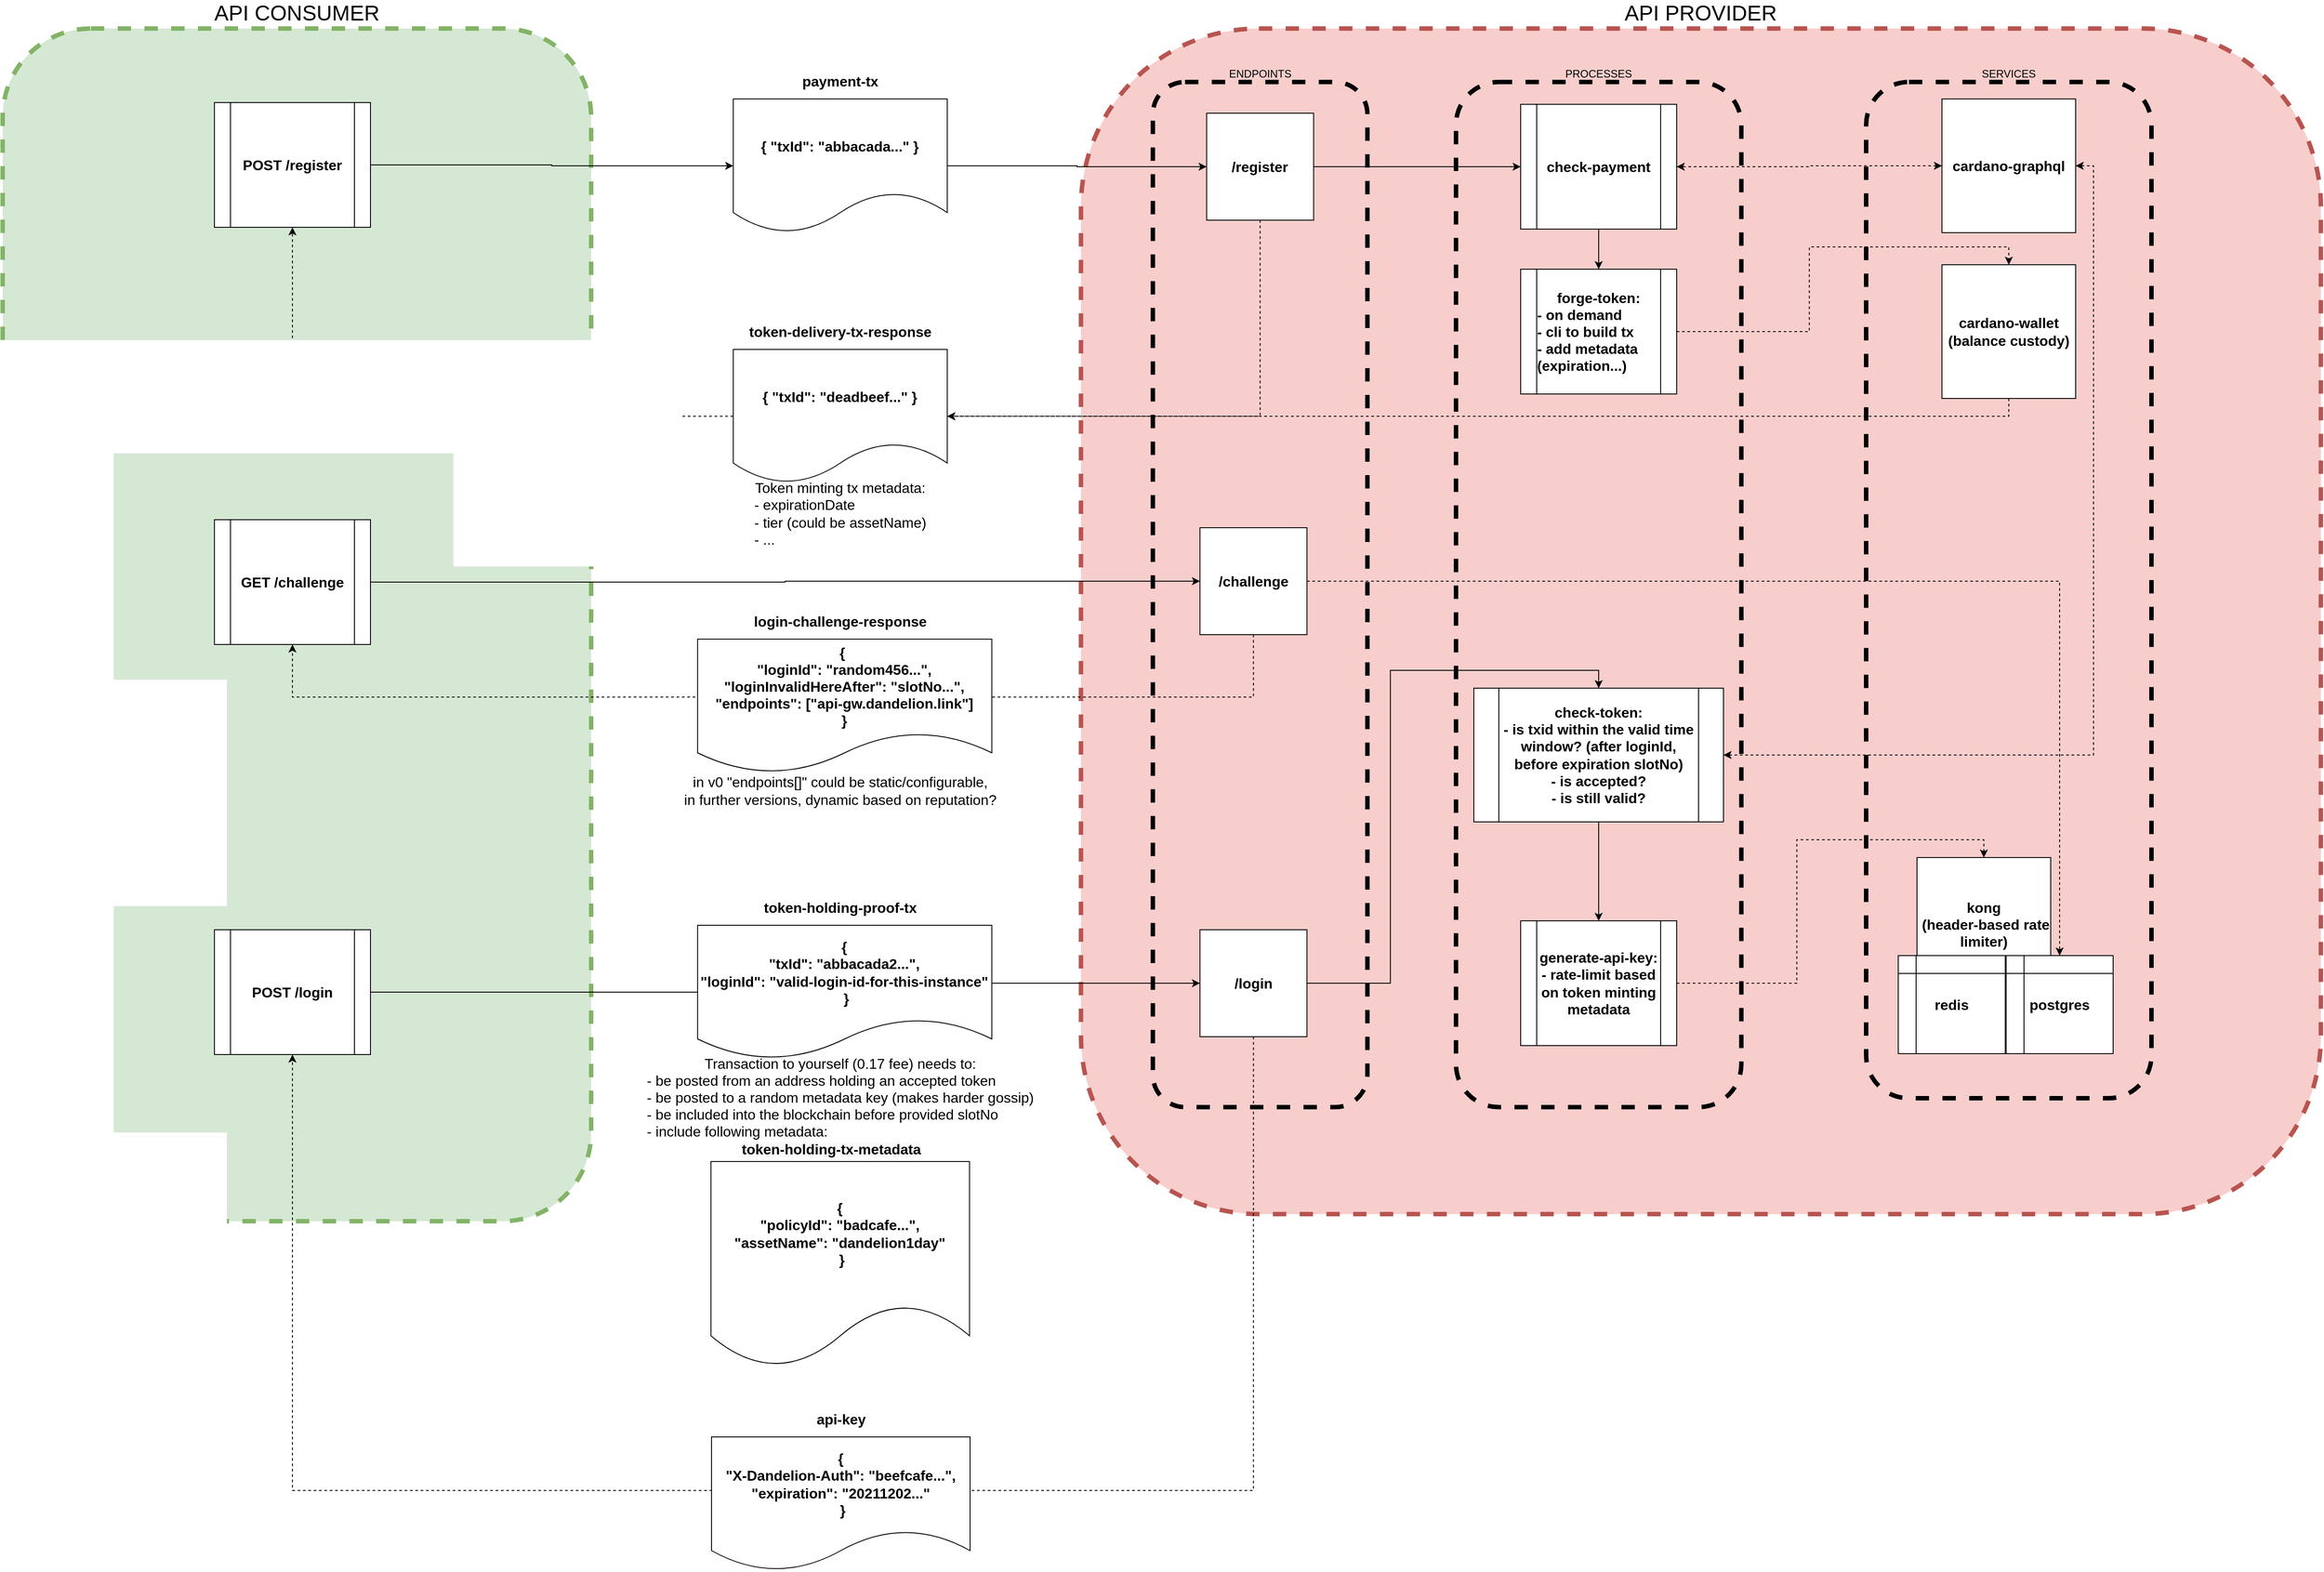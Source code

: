 <mxfile version="14.5.4" type="gitlab"><diagram id="C5RBs43oDa-KdzZeNtuy" name="Page-1"><mxGraphModel dx="3685" dy="4627" grid="1" gridSize="10" guides="1" tooltips="1" connect="1" arrows="1" fold="1" page="1" pageScale="1" pageWidth="827" pageHeight="1169" math="0" shadow="0"><root><mxCell id="WIyWlLk6GJQsqaUBKTNV-0"/><mxCell id="WIyWlLk6GJQsqaUBKTNV-1" parent="WIyWlLk6GJQsqaUBKTNV-0"/><mxCell id="9AQbZe1i3s5QTkBOKTHU-3" value="&lt;font style=&quot;font-size: 24px&quot;&gt;API PROVIDER&lt;/font&gt;" style="rounded=1;whiteSpace=wrap;html=1;dashed=1;fillColor=#f8cecc;labelPosition=center;verticalLabelPosition=top;align=center;verticalAlign=bottom;strokeWidth=5;strokeColor=#b85450;" vertex="1" parent="WIyWlLk6GJQsqaUBKTNV-1"><mxGeometry x="-110.62" y="-2330" width="1390.62" height="1330" as="geometry"/></mxCell><mxCell id="9AQbZe1i3s5QTkBOKTHU-0" value="&lt;font style=&quot;font-size: 24px&quot;&gt;API CONSUMER&lt;/font&gt;" style="rounded=1;whiteSpace=wrap;html=1;dashed=1;fillColor=#d5e8d4;labelPosition=center;verticalLabelPosition=top;align=center;verticalAlign=bottom;strokeWidth=5;strokeColor=#82b366;" vertex="1" parent="WIyWlLk6GJQsqaUBKTNV-1"><mxGeometry x="-1320" y="-2330" width="660" height="1338" as="geometry"/></mxCell><mxCell id="9AQbZe1i3s5QTkBOKTHU-36" value="ENDPOINTS" style="rounded=1;whiteSpace=wrap;html=1;dashed=1;fillColor=none;labelPosition=center;verticalLabelPosition=top;align=center;verticalAlign=bottom;strokeWidth=5;" vertex="1" parent="WIyWlLk6GJQsqaUBKTNV-1"><mxGeometry x="-30" y="-2270" width="240.62" height="1150" as="geometry"/></mxCell><mxCell id="9AQbZe1i3s5QTkBOKTHU-37" value="SERVICES" style="rounded=1;whiteSpace=wrap;html=1;dashed=1;fillColor=none;labelPosition=center;verticalLabelPosition=top;align=center;verticalAlign=bottom;strokeWidth=5;" vertex="1" parent="WIyWlLk6GJQsqaUBKTNV-1"><mxGeometry x="770" y="-2270" width="320" height="1140" as="geometry"/></mxCell><mxCell id="9AQbZe1i3s5QTkBOKTHU-38" value="PROCESSES" style="rounded=1;whiteSpace=wrap;html=1;dashed=1;fillColor=none;labelPosition=center;verticalLabelPosition=top;align=center;verticalAlign=bottom;strokeWidth=5;" vertex="1" parent="WIyWlLk6GJQsqaUBKTNV-1"><mxGeometry x="310" y="-2270" width="320" height="1150" as="geometry"/></mxCell><mxCell id="9AQbZe1i3s5QTkBOKTHU-49" style="edgeStyle=orthogonalEdgeStyle;rounded=0;orthogonalLoop=1;jettySize=auto;html=1;exitX=1;exitY=0.5;exitDx=0;exitDy=0;entryX=0;entryY=0.5;entryDx=0;entryDy=0;" edge="1" parent="WIyWlLk6GJQsqaUBKTNV-1" source="9AQbZe1i3s5QTkBOKTHU-32" target="9AQbZe1i3s5QTkBOKTHU-48"><mxGeometry relative="1" as="geometry"/></mxCell><mxCell id="9AQbZe1i3s5QTkBOKTHU-118" style="edgeStyle=orthogonalEdgeStyle;rounded=0;orthogonalLoop=1;jettySize=auto;html=1;exitX=0.5;exitY=1;exitDx=0;exitDy=0;entryX=1;entryY=0.5;entryDx=0;entryDy=0;startArrow=none;startFill=0;endArrow=classic;endFill=1;strokeColor=#000000;dashed=1;" edge="1" parent="WIyWlLk6GJQsqaUBKTNV-1" source="9AQbZe1i3s5QTkBOKTHU-32" target="9AQbZe1i3s5QTkBOKTHU-43"><mxGeometry relative="1" as="geometry"><Array as="points"><mxPoint x="90" y="-1895"/></Array></mxGeometry></mxCell><mxCell id="9AQbZe1i3s5QTkBOKTHU-32" value="&lt;b&gt;&lt;font style=&quot;font-size: 16px&quot;&gt;/register&lt;/font&gt;&lt;/b&gt;" style="whiteSpace=wrap;html=1;aspect=fixed;" vertex="1" parent="WIyWlLk6GJQsqaUBKTNV-1"><mxGeometry x="30.31" y="-2235" width="120" height="120" as="geometry"/></mxCell><mxCell id="9AQbZe1i3s5QTkBOKTHU-108" style="edgeStyle=orthogonalEdgeStyle;rounded=0;orthogonalLoop=1;jettySize=auto;html=1;exitX=1;exitY=0.5;exitDx=0;exitDy=0;entryX=0.5;entryY=0;entryDx=0;entryDy=0;startArrow=none;startFill=0;endArrow=classic;endFill=1;strokeColor=#000000;" edge="1" parent="WIyWlLk6GJQsqaUBKTNV-1" source="9AQbZe1i3s5QTkBOKTHU-33" target="9AQbZe1i3s5QTkBOKTHU-115"><mxGeometry relative="1" as="geometry"/></mxCell><mxCell id="9AQbZe1i3s5QTkBOKTHU-111" style="edgeStyle=orthogonalEdgeStyle;rounded=0;orthogonalLoop=1;jettySize=auto;html=1;exitX=0.5;exitY=1;exitDx=0;exitDy=0;entryX=0.5;entryY=1;entryDx=0;entryDy=0;startArrow=none;startFill=0;endArrow=classic;endFill=1;strokeColor=#000000;dashed=1;" edge="1" parent="WIyWlLk6GJQsqaUBKTNV-1" source="9AQbZe1i3s5QTkBOKTHU-33" target="9AQbZe1i3s5QTkBOKTHU-85"><mxGeometry relative="1" as="geometry"><Array as="points"><mxPoint x="83" y="-690"/><mxPoint x="-995" y="-690"/></Array></mxGeometry></mxCell><mxCell id="9AQbZe1i3s5QTkBOKTHU-33" value="&lt;b&gt;&lt;font style=&quot;font-size: 16px&quot;&gt;/login&lt;/font&gt;&lt;/b&gt;" style="whiteSpace=wrap;html=1;aspect=fixed;" vertex="1" parent="WIyWlLk6GJQsqaUBKTNV-1"><mxGeometry x="22.81" y="-1319" width="120" height="120" as="geometry"/></mxCell><mxCell id="9AQbZe1i3s5QTkBOKTHU-119" style="edgeStyle=orthogonalEdgeStyle;rounded=0;orthogonalLoop=1;jettySize=auto;html=1;exitX=0.5;exitY=1;exitDx=0;exitDy=0;entryX=1;entryY=0.5;entryDx=0;entryDy=0;dashed=1;startArrow=none;startFill=0;endArrow=classic;endFill=1;strokeColor=#000000;" edge="1" parent="WIyWlLk6GJQsqaUBKTNV-1" source="9AQbZe1i3s5QTkBOKTHU-39" target="9AQbZe1i3s5QTkBOKTHU-43"><mxGeometry relative="1" as="geometry"/></mxCell><mxCell id="9AQbZe1i3s5QTkBOKTHU-39" value="&lt;b&gt;&lt;font style=&quot;font-size: 16px&quot;&gt;cardano-wallet&lt;br&gt;(balance custody)&lt;br&gt;&lt;/font&gt;&lt;/b&gt;" style="whiteSpace=wrap;html=1;aspect=fixed;" vertex="1" parent="WIyWlLk6GJQsqaUBKTNV-1"><mxGeometry x="855" y="-2065" width="150" height="150" as="geometry"/></mxCell><mxCell id="9AQbZe1i3s5QTkBOKTHU-54" style="edgeStyle=orthogonalEdgeStyle;rounded=0;orthogonalLoop=1;jettySize=auto;html=1;exitX=1;exitY=0.5;exitDx=0;exitDy=0;entryX=0.5;entryY=0;entryDx=0;entryDy=0;dashed=1;" edge="1" parent="WIyWlLk6GJQsqaUBKTNV-1" source="9AQbZe1i3s5QTkBOKTHU-41" target="9AQbZe1i3s5QTkBOKTHU-39"><mxGeometry relative="1" as="geometry"/></mxCell><UserObject label="&lt;b&gt;&lt;font style=&quot;font-size: 16px&quot;&gt;forge-token:&lt;br&gt;&lt;div style=&quot;text-align: left&quot;&gt;&lt;b style=&quot;font-size: 12px&quot;&gt;&lt;font style=&quot;font-size: 16px&quot;&gt;- on demand&lt;/font&gt;&lt;/b&gt;&lt;/div&gt;&lt;div style=&quot;text-align: left&quot;&gt;&lt;b style=&quot;font-size: 12px&quot;&gt;&lt;font style=&quot;font-size: 16px&quot;&gt;- cli to build tx&lt;/font&gt;&lt;/b&gt;&lt;/div&gt;&lt;div style=&quot;text-align: left&quot;&gt;&lt;b style=&quot;font-size: 12px&quot;&gt;&lt;font style=&quot;font-size: 16px&quot;&gt;- add metadata (expiration...)&lt;/font&gt;&lt;/b&gt;&lt;/div&gt;&lt;/font&gt;&lt;/b&gt;" link2="https://pinata.cloud/" id="9AQbZe1i3s5QTkBOKTHU-41"><mxCell style="shape=process;whiteSpace=wrap;html=1;backgroundOutline=1;" vertex="1" parent="WIyWlLk6GJQsqaUBKTNV-1"><mxGeometry x="382.5" y="-2060" width="175" height="140" as="geometry"/></mxCell></UserObject><mxCell id="9AQbZe1i3s5QTkBOKTHU-47" style="edgeStyle=orthogonalEdgeStyle;rounded=0;orthogonalLoop=1;jettySize=auto;html=1;exitX=1;exitY=0.5;exitDx=0;exitDy=0;entryX=0;entryY=0.5;entryDx=0;entryDy=0;" edge="1" parent="WIyWlLk6GJQsqaUBKTNV-1" source="9AQbZe1i3s5QTkBOKTHU-44" target="9AQbZe1i3s5QTkBOKTHU-32"><mxGeometry relative="1" as="geometry"/></mxCell><mxCell id="9AQbZe1i3s5QTkBOKTHU-46" style="edgeStyle=orthogonalEdgeStyle;rounded=0;orthogonalLoop=1;jettySize=auto;html=1;exitX=1;exitY=0.5;exitDx=0;exitDy=0;entryX=0;entryY=0.5;entryDx=0;entryDy=0;" edge="1" parent="WIyWlLk6GJQsqaUBKTNV-1" source="9AQbZe1i3s5QTkBOKTHU-45" target="9AQbZe1i3s5QTkBOKTHU-44"><mxGeometry relative="1" as="geometry"/></mxCell><UserObject label="&lt;b&gt;&lt;font style=&quot;font-size: 16px&quot;&gt;POST /register&lt;br&gt;&lt;/font&gt;&lt;/b&gt;" link2="https://pinata.cloud/" id="9AQbZe1i3s5QTkBOKTHU-45"><mxCell style="shape=process;whiteSpace=wrap;html=1;backgroundOutline=1;" vertex="1" parent="WIyWlLk6GJQsqaUBKTNV-1"><mxGeometry x="-1082.5" y="-2247" width="175" height="140" as="geometry"/></mxCell></UserObject><mxCell id="9AQbZe1i3s5QTkBOKTHU-50" style="edgeStyle=orthogonalEdgeStyle;rounded=0;orthogonalLoop=1;jettySize=auto;html=1;exitX=0.5;exitY=1;exitDx=0;exitDy=0;entryX=0.5;entryY=0;entryDx=0;entryDy=0;" edge="1" parent="WIyWlLk6GJQsqaUBKTNV-1" source="9AQbZe1i3s5QTkBOKTHU-48" target="9AQbZe1i3s5QTkBOKTHU-41"><mxGeometry relative="1" as="geometry"/></mxCell><UserObject label="&lt;b&gt;&lt;font style=&quot;font-size: 16px&quot;&gt;check-payment&lt;br&gt;&lt;/font&gt;&lt;/b&gt;" link2="https://pinata.cloud/" id="9AQbZe1i3s5QTkBOKTHU-48"><mxCell style="shape=process;whiteSpace=wrap;html=1;backgroundOutline=1;" vertex="1" parent="WIyWlLk6GJQsqaUBKTNV-1"><mxGeometry x="382.5" y="-2245" width="175" height="140" as="geometry"/></mxCell></UserObject><mxCell id="9AQbZe1i3s5QTkBOKTHU-80" style="edgeStyle=orthogonalEdgeStyle;rounded=0;orthogonalLoop=1;jettySize=auto;html=1;exitX=0.5;exitY=1;exitDx=0;exitDy=0;entryX=0.5;entryY=1;entryDx=0;entryDy=0;startArrow=none;startFill=0;endArrow=classic;endFill=1;dashed=1;" edge="1" parent="WIyWlLk6GJQsqaUBKTNV-1" source="9AQbZe1i3s5QTkBOKTHU-69" target="9AQbZe1i3s5QTkBOKTHU-65"><mxGeometry relative="1" as="geometry"><Array as="points"><mxPoint x="83" y="-1580"/><mxPoint x="-995" y="-1580"/></Array></mxGeometry></mxCell><mxCell id="9AQbZe1i3s5QTkBOKTHU-83" style="edgeStyle=orthogonalEdgeStyle;rounded=0;orthogonalLoop=1;jettySize=auto;html=1;exitX=1;exitY=0.5;exitDx=0;exitDy=0;entryX=0.5;entryY=0;entryDx=0;entryDy=0;dashed=1;startArrow=none;startFill=0;endArrow=classic;endFill=1;" edge="1" parent="WIyWlLk6GJQsqaUBKTNV-1" source="9AQbZe1i3s5QTkBOKTHU-53" target="9AQbZe1i3s5QTkBOKTHU-42"><mxGeometry relative="1" as="geometry"/></mxCell><UserObject label="&lt;b&gt;&lt;font style=&quot;font-size: 16px&quot;&gt;generate-api-key:&lt;br&gt;- rate-limit based on token minting metadata&lt;br&gt;&lt;/font&gt;&lt;/b&gt;" link2="https://pinata.cloud/" id="9AQbZe1i3s5QTkBOKTHU-53"><mxCell style="shape=process;whiteSpace=wrap;html=1;backgroundOutline=1;" vertex="1" parent="WIyWlLk6GJQsqaUBKTNV-1"><mxGeometry x="382.5" y="-1329" width="175" height="140" as="geometry"/></mxCell></UserObject><mxCell id="9AQbZe1i3s5QTkBOKTHU-58" style="edgeStyle=orthogonalEdgeStyle;rounded=0;orthogonalLoop=1;jettySize=auto;html=1;exitX=0;exitY=0.5;exitDx=0;exitDy=0;entryX=1;entryY=0.5;entryDx=0;entryDy=0;dashed=1;startArrow=classic;startFill=1;" edge="1" parent="WIyWlLk6GJQsqaUBKTNV-1" source="9AQbZe1i3s5QTkBOKTHU-56" target="9AQbZe1i3s5QTkBOKTHU-48"><mxGeometry relative="1" as="geometry"/></mxCell><mxCell id="9AQbZe1i3s5QTkBOKTHU-56" value="&lt;b&gt;&lt;font style=&quot;font-size: 16px&quot;&gt;cardano-graphql&lt;br&gt;&lt;/font&gt;&lt;/b&gt;" style="whiteSpace=wrap;html=1;aspect=fixed;" vertex="1" parent="WIyWlLk6GJQsqaUBKTNV-1"><mxGeometry x="855" y="-2251" width="150" height="150" as="geometry"/></mxCell><mxCell id="9AQbZe1i3s5QTkBOKTHU-60" value="" style="group" vertex="1" connectable="0" parent="WIyWlLk6GJQsqaUBKTNV-1"><mxGeometry x="-500.62" y="-2281" width="240" height="180" as="geometry"/></mxCell><mxCell id="9AQbZe1i3s5QTkBOKTHU-44" value="&lt;div&gt;&lt;b style=&quot;font-size: 16px&quot;&gt;{ &quot;txId&quot;: &quot;abbacada...&quot; }&lt;/b&gt;&lt;/div&gt;" style="shape=document;whiteSpace=wrap;html=1;boundedLbl=1;align=center;" vertex="1" parent="9AQbZe1i3s5QTkBOKTHU-60"><mxGeometry y="30" width="240" height="150" as="geometry"/></mxCell><mxCell id="9AQbZe1i3s5QTkBOKTHU-59" value="&lt;font style=&quot;font-size: 16px&quot;&gt;&lt;b&gt;payment-tx&lt;/b&gt;&lt;/font&gt;" style="text;html=1;align=center;verticalAlign=middle;resizable=0;points=[];autosize=1;" vertex="1" parent="9AQbZe1i3s5QTkBOKTHU-60"><mxGeometry x="70" width="100" height="20" as="geometry"/></mxCell><mxCell id="9AQbZe1i3s5QTkBOKTHU-62" value="" style="group" vertex="1" connectable="0" parent="WIyWlLk6GJQsqaUBKTNV-1"><mxGeometry x="-500.62" y="-2000" width="240" height="180" as="geometry"/></mxCell><mxCell id="9AQbZe1i3s5QTkBOKTHU-43" value="&lt;div&gt;&lt;b style=&quot;font-size: 16px&quot;&gt;{ &quot;txId&quot;: &quot;deadbeef...&quot; }&lt;/b&gt;&lt;/div&gt;" style="shape=document;whiteSpace=wrap;html=1;boundedLbl=1;align=center;" vertex="1" parent="9AQbZe1i3s5QTkBOKTHU-62"><mxGeometry y="30" width="240" height="150" as="geometry"/></mxCell><mxCell id="9AQbZe1i3s5QTkBOKTHU-61" value="&lt;font style=&quot;font-size: 16px&quot;&gt;&lt;b&gt;token-delivery-tx-response&lt;/b&gt;&lt;/font&gt;" style="text;html=1;align=center;verticalAlign=middle;resizable=0;points=[];autosize=1;" vertex="1" parent="9AQbZe1i3s5QTkBOKTHU-62"><mxGeometry x="10" width="220" height="20" as="geometry"/></mxCell><mxCell id="9AQbZe1i3s5QTkBOKTHU-64" style="edgeStyle=orthogonalEdgeStyle;rounded=0;orthogonalLoop=1;jettySize=auto;html=1;exitX=0;exitY=0.5;exitDx=0;exitDy=0;dashed=1;startArrow=none;startFill=0;" edge="1" parent="WIyWlLk6GJQsqaUBKTNV-1" source="9AQbZe1i3s5QTkBOKTHU-43" target="9AQbZe1i3s5QTkBOKTHU-45"><mxGeometry relative="1" as="geometry"/></mxCell><mxCell id="9AQbZe1i3s5QTkBOKTHU-90" style="edgeStyle=orthogonalEdgeStyle;rounded=0;orthogonalLoop=1;jettySize=auto;html=1;exitX=1;exitY=0.5;exitDx=0;exitDy=0;entryX=0;entryY=0.5;entryDx=0;entryDy=0;startArrow=none;startFill=0;endArrow=classic;endFill=1;" edge="1" parent="WIyWlLk6GJQsqaUBKTNV-1" source="9AQbZe1i3s5QTkBOKTHU-65" target="9AQbZe1i3s5QTkBOKTHU-69"><mxGeometry relative="1" as="geometry"/></mxCell><UserObject label="&lt;b&gt;&lt;font style=&quot;font-size: 16px&quot;&gt;GET /challenge&lt;br&gt;&lt;/font&gt;&lt;/b&gt;" link2="https://pinata.cloud/" id="9AQbZe1i3s5QTkBOKTHU-65"><mxCell style="shape=process;whiteSpace=wrap;html=1;backgroundOutline=1;" vertex="1" parent="WIyWlLk6GJQsqaUBKTNV-1"><mxGeometry x="-1082.5" y="-1779" width="175" height="140" as="geometry"/></mxCell></UserObject><mxCell id="9AQbZe1i3s5QTkBOKTHU-120" style="edgeStyle=orthogonalEdgeStyle;rounded=0;orthogonalLoop=1;jettySize=auto;html=1;exitX=1;exitY=0.5;exitDx=0;exitDy=0;entryX=0.5;entryY=0;entryDx=0;entryDy=0;dashed=1;startArrow=none;startFill=0;endArrow=classic;endFill=1;strokeColor=#000000;" edge="1" parent="WIyWlLk6GJQsqaUBKTNV-1" source="9AQbZe1i3s5QTkBOKTHU-69" target="9AQbZe1i3s5QTkBOKTHU-81"><mxGeometry relative="1" as="geometry"><Array as="points"><mxPoint x="987" y="-1710"/></Array></mxGeometry></mxCell><mxCell id="9AQbZe1i3s5QTkBOKTHU-69" value="&lt;b&gt;&lt;font style=&quot;font-size: 16px&quot;&gt;/challenge&lt;/font&gt;&lt;/b&gt;" style="whiteSpace=wrap;html=1;aspect=fixed;" vertex="1" parent="WIyWlLk6GJQsqaUBKTNV-1"><mxGeometry x="22.81" y="-1770" width="120" height="120" as="geometry"/></mxCell><mxCell id="9AQbZe1i3s5QTkBOKTHU-72" value="" style="group" vertex="1" connectable="0" parent="WIyWlLk6GJQsqaUBKTNV-1"><mxGeometry x="-500.62" y="-1675" width="290" height="180" as="geometry"/></mxCell><mxCell id="9AQbZe1i3s5QTkBOKTHU-73" value="&lt;div&gt;&lt;b style=&quot;font-size: 16px&quot;&gt;{&amp;nbsp;&lt;br&gt;&quot;loginId&quot;: &quot;random456...&quot;,&lt;br&gt;&quot;loginInvalidHereAfter&quot;: &quot;slotNo...&quot;,&lt;br&gt;&quot;endpoints&quot;: [&quot;api-gw.dandelion.link&quot;]&lt;br&gt;}&lt;/b&gt;&lt;/div&gt;" style="shape=document;whiteSpace=wrap;html=1;boundedLbl=1;align=center;" vertex="1" parent="9AQbZe1i3s5QTkBOKTHU-72"><mxGeometry x="-40" y="30" width="330" height="150" as="geometry"/></mxCell><mxCell id="9AQbZe1i3s5QTkBOKTHU-74" value="&lt;span style=&quot;font-size: 16px&quot;&gt;&lt;b&gt;login-challenge-response&lt;/b&gt;&lt;/span&gt;" style="text;html=1;align=center;verticalAlign=middle;resizable=0;points=[];autosize=1;" vertex="1" parent="9AQbZe1i3s5QTkBOKTHU-72"><mxGeometry x="15" width="210" height="20" as="geometry"/></mxCell><mxCell id="9AQbZe1i3s5QTkBOKTHU-82" value="" style="group" vertex="1" connectable="0" parent="WIyWlLk6GJQsqaUBKTNV-1"><mxGeometry x="827" y="-1400" width="220" height="220" as="geometry"/></mxCell><mxCell id="9AQbZe1i3s5QTkBOKTHU-42" value="&lt;b&gt;&lt;font style=&quot;font-size: 16px&quot;&gt;kong&lt;br&gt;&amp;nbsp;(header-based rate limiter)&lt;/font&gt;&lt;/b&gt;" style="whiteSpace=wrap;html=1;aspect=fixed;" vertex="1" parent="9AQbZe1i3s5QTkBOKTHU-82"><mxGeometry width="150" height="150" as="geometry"/></mxCell><mxCell id="9AQbZe1i3s5QTkBOKTHU-81" value="&lt;font style=&quot;font-size: 16px&quot;&gt;&lt;b&gt;postgres&lt;/b&gt;&lt;/font&gt;" style="shape=internalStorage;whiteSpace=wrap;html=1;backgroundOutline=1;" vertex="1" parent="9AQbZe1i3s5QTkBOKTHU-82"><mxGeometry x="100" y="110" width="120" height="110" as="geometry"/></mxCell><mxCell id="9AQbZe1i3s5QTkBOKTHU-86" style="edgeStyle=orthogonalEdgeStyle;rounded=0;orthogonalLoop=1;jettySize=auto;html=1;exitX=1;exitY=0.5;exitDx=0;exitDy=0;entryX=0;entryY=0.5;entryDx=0;entryDy=0;startArrow=none;startFill=0;endArrow=classic;endFill=1;" edge="1" parent="WIyWlLk6GJQsqaUBKTNV-1" source="9AQbZe1i3s5QTkBOKTHU-85" target="9AQbZe1i3s5QTkBOKTHU-33"><mxGeometry relative="1" as="geometry"/></mxCell><UserObject label="&lt;b&gt;&lt;font style=&quot;font-size: 16px&quot;&gt;POST /login&lt;br&gt;&lt;/font&gt;&lt;/b&gt;" link2="https://pinata.cloud/" id="9AQbZe1i3s5QTkBOKTHU-85"><mxCell style="shape=process;whiteSpace=wrap;html=1;backgroundOutline=1;" vertex="1" parent="WIyWlLk6GJQsqaUBKTNV-1"><mxGeometry x="-1082.5" y="-1319" width="175" height="140" as="geometry"/></mxCell></UserObject><mxCell id="9AQbZe1i3s5QTkBOKTHU-87" value="" style="group" vertex="1" connectable="0" parent="WIyWlLk6GJQsqaUBKTNV-1"><mxGeometry x="-500.62" y="-1354" width="290" height="180" as="geometry"/></mxCell><mxCell id="9AQbZe1i3s5QTkBOKTHU-88" value="&lt;div&gt;&lt;b style=&quot;font-size: 16px&quot;&gt;{ &lt;br&gt;&quot;txId&quot;: &quot;abbacada2...&quot;,&lt;br&gt;&quot;loginId&quot;: &quot;valid-login-id-for-this-instance&quot;&lt;br&gt;&amp;nbsp;}&lt;/b&gt;&lt;/div&gt;" style="shape=document;whiteSpace=wrap;html=1;boundedLbl=1;align=center;" vertex="1" parent="9AQbZe1i3s5QTkBOKTHU-87"><mxGeometry x="-40" y="30" width="330" height="150" as="geometry"/></mxCell><mxCell id="9AQbZe1i3s5QTkBOKTHU-89" value="&lt;span style=&quot;font-size: 16px&quot;&gt;&lt;b&gt;token-holding-proof-tx&lt;br&gt;&lt;/b&gt;&lt;/span&gt;" style="text;html=1;align=center;verticalAlign=middle;resizable=0;points=[];autosize=1;" vertex="1" parent="9AQbZe1i3s5QTkBOKTHU-87"><mxGeometry x="25" width="190" height="20" as="geometry"/></mxCell><mxCell id="9AQbZe1i3s5QTkBOKTHU-100" value="" style="group" vertex="1" connectable="0" parent="WIyWlLk6GJQsqaUBKTNV-1"><mxGeometry x="-525.62" y="-1089" width="415" height="355" as="geometry"/></mxCell><mxCell id="9AQbZe1i3s5QTkBOKTHU-123" value="" style="group" vertex="1" connectable="0" parent="9AQbZe1i3s5QTkBOKTHU-100"><mxGeometry width="290" height="260" as="geometry"/></mxCell><mxCell id="9AQbZe1i3s5QTkBOKTHU-101" value="&lt;div&gt;&lt;b style=&quot;font-size: 16px&quot;&gt;{ &lt;br&gt;&quot;policyId&quot;: &quot;badcafe...&quot;,&lt;/b&gt;&lt;/div&gt;&lt;div&gt;&lt;b style=&quot;font-size: 16px&quot;&gt;&quot;assetName&quot;: &quot;dandelion1day&quot;&lt;br&gt;&amp;nbsp;}&lt;/b&gt;&lt;/div&gt;" style="shape=document;whiteSpace=wrap;html=1;boundedLbl=1;align=center;" vertex="1" parent="9AQbZe1i3s5QTkBOKTHU-123"><mxGeometry y="30" width="290" height="230" as="geometry"/></mxCell><mxCell id="9AQbZe1i3s5QTkBOKTHU-122" value="&lt;b style=&quot;color: rgb(0 , 0 , 0) ; font-family: &amp;#34;helvetica&amp;#34; ; font-size: 16px ; font-style: normal ; letter-spacing: normal ; text-align: center ; text-indent: 0px ; text-transform: none ; word-spacing: 0px ; background-color: rgb(248 , 249 , 250)&quot;&gt;token-holding-tx-metadata&lt;/b&gt;" style="text;whiteSpace=wrap;html=1;" vertex="1" parent="9AQbZe1i3s5QTkBOKTHU-123"><mxGeometry x="32.19" width="225.62" height="30" as="geometry"/></mxCell><mxCell id="9AQbZe1i3s5QTkBOKTHU-104" value="&lt;font style=&quot;font-size: 16px&quot;&gt;Token minting tx metadata:&lt;br&gt;&lt;div style=&quot;text-align: left&quot;&gt;&lt;span&gt;- expirationDate&lt;/span&gt;&lt;/div&gt;&lt;div style=&quot;text-align: left&quot;&gt;&lt;span&gt;- tier (could be assetName)&lt;br&gt;- ...&lt;/span&gt;&lt;/div&gt;&lt;/font&gt;" style="text;html=1;align=center;verticalAlign=middle;resizable=0;points=[];autosize=1;" vertex="1" parent="WIyWlLk6GJQsqaUBKTNV-1"><mxGeometry x="-485.62" y="-1816" width="210" height="60" as="geometry"/></mxCell><mxCell id="9AQbZe1i3s5QTkBOKTHU-93" value="&lt;span style=&quot;font-size: 16px&quot;&gt;Transaction to yourself (0.17 fee) needs to:&lt;br&gt;&lt;div style=&quot;text-align: left&quot;&gt;&lt;span&gt;- be posted from an address holding an accepted token&lt;/span&gt;&lt;/div&gt;&lt;div style=&quot;text-align: left&quot;&gt;&lt;span&gt;- be posted to a random metadata key (makes harder gossip)&lt;/span&gt;&lt;/div&gt;&lt;div style=&quot;text-align: left&quot;&gt;&lt;span&gt;- be included into the blockchain before provided slotNo&lt;/span&gt;&lt;/div&gt;&lt;div style=&quot;text-align: left&quot;&gt;&lt;span&gt;- include following metadata:&lt;/span&gt;&lt;/div&gt;&lt;/span&gt;" style="text;html=1;align=center;verticalAlign=middle;resizable=0;points=[];autosize=1;" vertex="1" parent="WIyWlLk6GJQsqaUBKTNV-1"><mxGeometry x="-605.62" y="-1171" width="450" height="80" as="geometry"/></mxCell><mxCell id="9AQbZe1i3s5QTkBOKTHU-109" value="&lt;span style=&quot;font-size: 16px&quot;&gt;in v0 &quot;endpoints[]&quot; could be static/configurable, &lt;br&gt;in further versions, dynamic based on reputation?&lt;br&gt;&lt;/span&gt;" style="text;html=1;align=center;verticalAlign=middle;resizable=0;points=[];autosize=1;" vertex="1" parent="WIyWlLk6GJQsqaUBKTNV-1"><mxGeometry x="-565.62" y="-1495" width="370" height="40" as="geometry"/></mxCell><mxCell id="9AQbZe1i3s5QTkBOKTHU-112" value="" style="group" vertex="1" connectable="0" parent="WIyWlLk6GJQsqaUBKTNV-1"><mxGeometry x="-500" y="-780" width="240" height="180" as="geometry"/></mxCell><mxCell id="9AQbZe1i3s5QTkBOKTHU-114" value="&lt;font style=&quot;font-size: 16px&quot;&gt;&lt;b&gt;api-key&lt;/b&gt;&lt;/font&gt;" style="text;html=1;align=center;verticalAlign=middle;resizable=0;points=[];autosize=1;" vertex="1" parent="9AQbZe1i3s5QTkBOKTHU-112"><mxGeometry x="85" width="70" height="20" as="geometry"/></mxCell><mxCell id="9AQbZe1i3s5QTkBOKTHU-113" value="&lt;div&gt;&lt;b style=&quot;font-size: 16px&quot;&gt;{ &lt;br&gt;&quot;X-Dandelion-Auth&quot;: &quot;beefcafe...&quot;,&lt;br&gt;&quot;expiration&quot;: &quot;20211202...&quot;&lt;br&gt;&amp;nbsp;}&lt;/b&gt;&lt;/div&gt;" style="shape=document;whiteSpace=wrap;html=1;boundedLbl=1;align=center;" vertex="1" parent="WIyWlLk6GJQsqaUBKTNV-1"><mxGeometry x="-525" y="-750" width="290" height="150" as="geometry"/></mxCell><mxCell id="9AQbZe1i3s5QTkBOKTHU-116" style="edgeStyle=orthogonalEdgeStyle;rounded=0;orthogonalLoop=1;jettySize=auto;html=1;exitX=1;exitY=0.5;exitDx=0;exitDy=0;entryX=1;entryY=0.5;entryDx=0;entryDy=0;dashed=1;startArrow=classic;startFill=1;endArrow=classic;endFill=1;strokeColor=#000000;" edge="1" parent="WIyWlLk6GJQsqaUBKTNV-1" source="9AQbZe1i3s5QTkBOKTHU-115" target="9AQbZe1i3s5QTkBOKTHU-56"><mxGeometry relative="1" as="geometry"/></mxCell><mxCell id="9AQbZe1i3s5QTkBOKTHU-117" style="edgeStyle=orthogonalEdgeStyle;rounded=0;orthogonalLoop=1;jettySize=auto;html=1;exitX=0.5;exitY=1;exitDx=0;exitDy=0;entryX=0.5;entryY=0;entryDx=0;entryDy=0;startArrow=none;startFill=0;endArrow=classic;endFill=1;strokeColor=#000000;" edge="1" parent="WIyWlLk6GJQsqaUBKTNV-1" source="9AQbZe1i3s5QTkBOKTHU-115" target="9AQbZe1i3s5QTkBOKTHU-53"><mxGeometry relative="1" as="geometry"/></mxCell><UserObject label="&lt;b&gt;&lt;font style=&quot;font-size: 16px&quot;&gt;check-token:&lt;br&gt;- is txid within the valid time window? (after loginId, before expiration slotNo)&lt;br&gt;- is accepted?&lt;br&gt;- is still valid?&lt;br&gt;&lt;/font&gt;&lt;/b&gt;" link2="https://pinata.cloud/" id="9AQbZe1i3s5QTkBOKTHU-115"><mxCell style="shape=process;whiteSpace=wrap;html=1;backgroundOutline=1;" vertex="1" parent="WIyWlLk6GJQsqaUBKTNV-1"><mxGeometry x="330" y="-1590" width="280" height="150" as="geometry"/></mxCell></UserObject><mxCell id="9AQbZe1i3s5QTkBOKTHU-121" value="&lt;font style=&quot;font-size: 16px&quot;&gt;&lt;b&gt;redis&lt;/b&gt;&lt;/font&gt;" style="shape=internalStorage;whiteSpace=wrap;html=1;backgroundOutline=1;" vertex="1" parent="WIyWlLk6GJQsqaUBKTNV-1"><mxGeometry x="806" y="-1290" width="120" height="110" as="geometry"/></mxCell></root></mxGraphModel></diagram></mxfile>